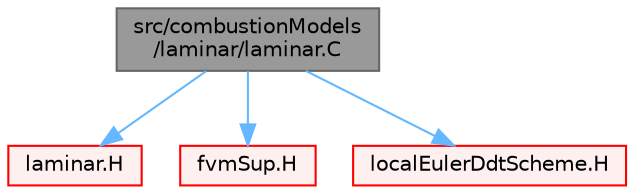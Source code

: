 digraph "src/combustionModels/laminar/laminar.C"
{
 // LATEX_PDF_SIZE
  bgcolor="transparent";
  edge [fontname=Helvetica,fontsize=10,labelfontname=Helvetica,labelfontsize=10];
  node [fontname=Helvetica,fontsize=10,shape=box,height=0.2,width=0.4];
  Node1 [id="Node000001",label="src/combustionModels\l/laminar/laminar.C",height=0.2,width=0.4,color="gray40", fillcolor="grey60", style="filled", fontcolor="black",tooltip=" "];
  Node1 -> Node2 [id="edge1_Node000001_Node000002",color="steelblue1",style="solid",tooltip=" "];
  Node2 [id="Node000002",label="laminar.H",height=0.2,width=0.4,color="red", fillcolor="#FFF0F0", style="filled",URL="$combustionModels_2laminar_2laminar_8H.html",tooltip=" "];
  Node1 -> Node411 [id="edge2_Node000001_Node000411",color="steelblue1",style="solid",tooltip=" "];
  Node411 [id="Node000411",label="fvmSup.H",height=0.2,width=0.4,color="red", fillcolor="#FFF0F0", style="filled",URL="$fvmSup_8H.html",tooltip="Calculate the finiteVolume matrix for implicit and explicit sources."];
  Node1 -> Node428 [id="edge3_Node000001_Node000428",color="steelblue1",style="solid",tooltip=" "];
  Node428 [id="Node000428",label="localEulerDdtScheme.H",height=0.2,width=0.4,color="red", fillcolor="#FFF0F0", style="filled",URL="$localEulerDdtScheme_8H.html",tooltip=" "];
}
